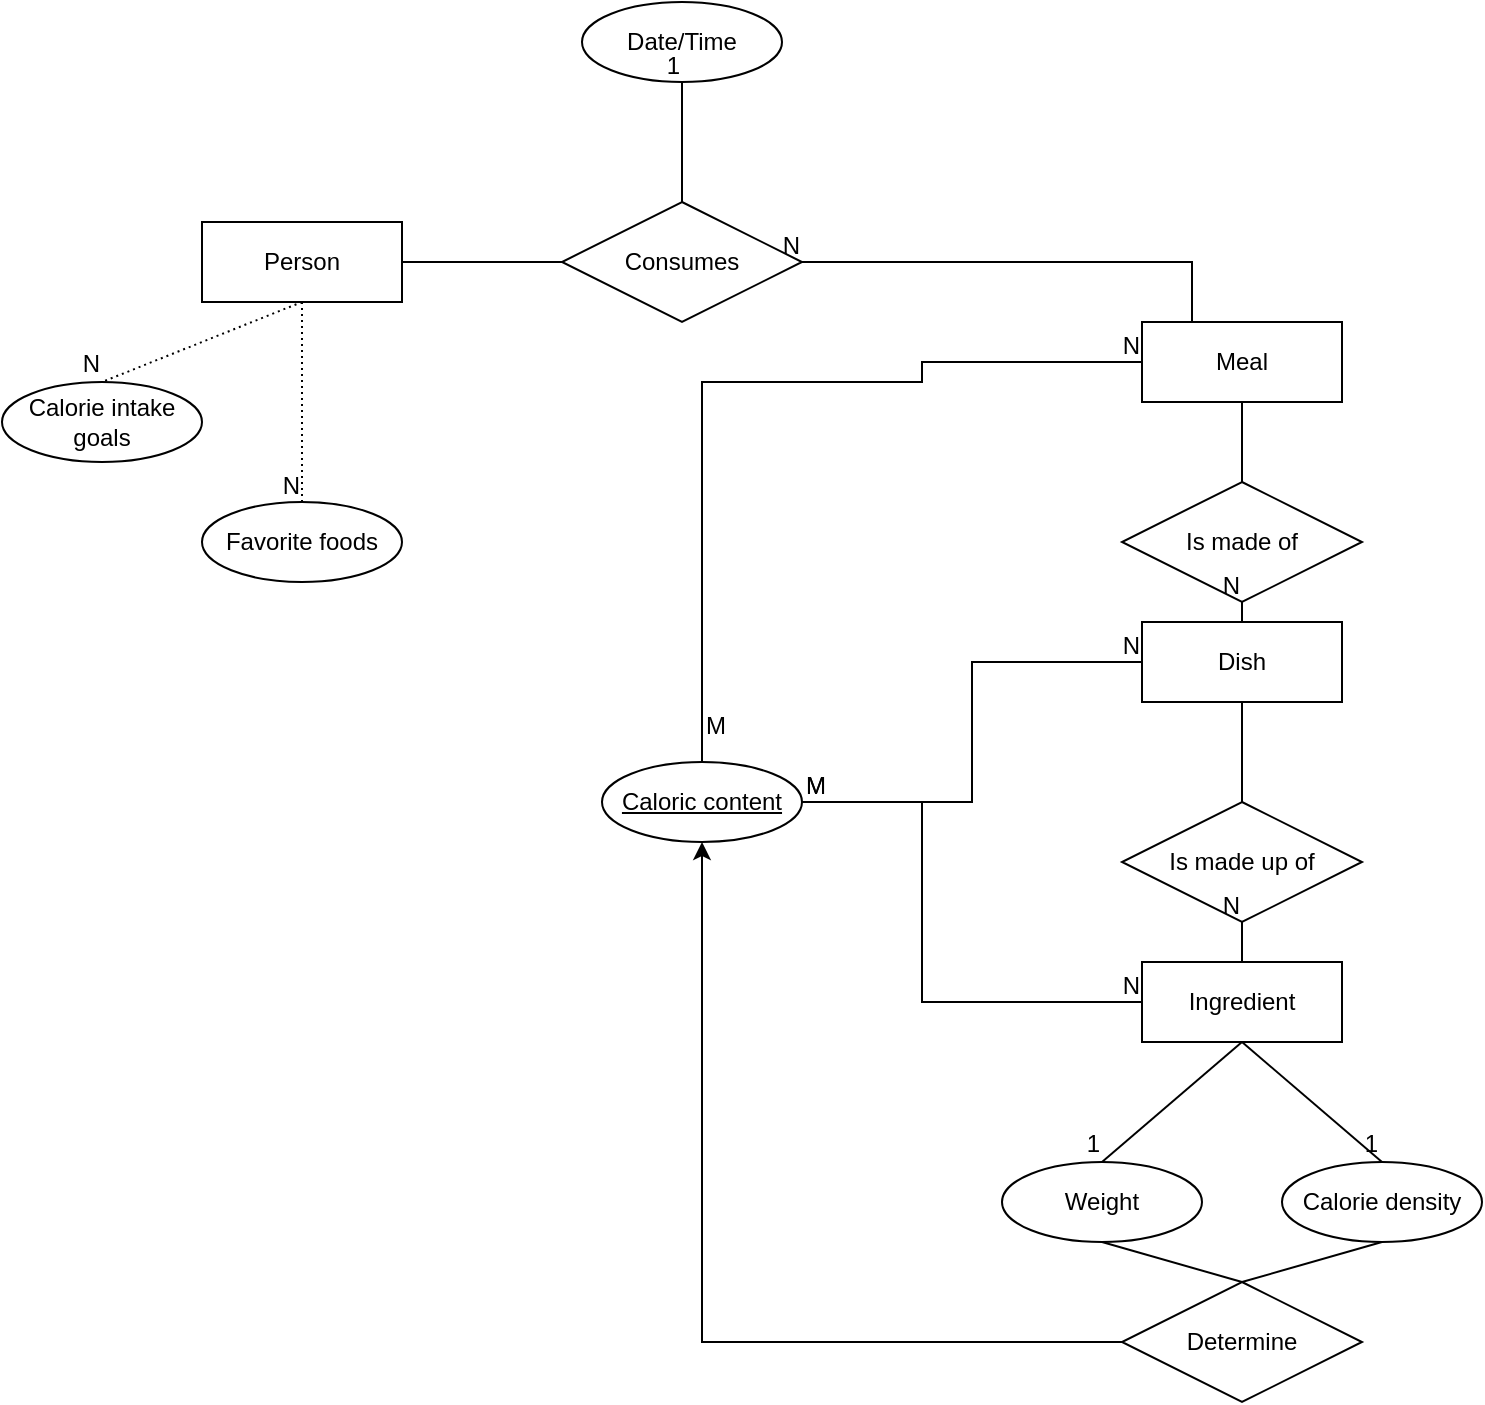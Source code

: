 <mxfile version="24.3.0" type="device">
  <diagram name="Page-1" id="g6dS3q9Hj-z7d2nMNrN1">
    <mxGraphModel dx="2537" dy="900" grid="1" gridSize="10" guides="1" tooltips="1" connect="1" arrows="1" fold="1" page="1" pageScale="1" pageWidth="850" pageHeight="1100" math="0" shadow="0">
      <root>
        <mxCell id="0" />
        <mxCell id="1" parent="0" />
        <mxCell id="VQB_SgRrG4Z1jtRtXzJK-1" value="&lt;div&gt;Dish&lt;/div&gt;" style="whiteSpace=wrap;html=1;align=center;" vertex="1" parent="1">
          <mxGeometry x="-270" y="320" width="100" height="40" as="geometry" />
        </mxCell>
        <mxCell id="VQB_SgRrG4Z1jtRtXzJK-4" value="Meal" style="whiteSpace=wrap;html=1;align=center;" vertex="1" parent="1">
          <mxGeometry x="-270" y="170" width="100" height="40" as="geometry" />
        </mxCell>
        <mxCell id="VQB_SgRrG4Z1jtRtXzJK-12" value="&lt;div&gt;Ingredient&lt;/div&gt;" style="whiteSpace=wrap;html=1;align=center;" vertex="1" parent="1">
          <mxGeometry x="-270" y="490" width="100" height="40" as="geometry" />
        </mxCell>
        <mxCell id="VQB_SgRrG4Z1jtRtXzJK-19" value="&lt;div&gt;Caloric content&lt;/div&gt;" style="ellipse;whiteSpace=wrap;html=1;align=center;fontStyle=4;" vertex="1" parent="1">
          <mxGeometry x="-540" y="390" width="100" height="40" as="geometry" />
        </mxCell>
        <mxCell id="VQB_SgRrG4Z1jtRtXzJK-20" value="" style="endArrow=none;html=1;rounded=0;exitX=1;exitY=0.5;exitDx=0;exitDy=0;entryX=0;entryY=0.5;entryDx=0;entryDy=0;edgeStyle=orthogonalEdgeStyle;" edge="1" parent="1" source="VQB_SgRrG4Z1jtRtXzJK-19" target="VQB_SgRrG4Z1jtRtXzJK-12">
          <mxGeometry relative="1" as="geometry">
            <mxPoint x="-440" y="360" as="sourcePoint" />
            <mxPoint x="380.4" y="180" as="targetPoint" />
            <Array as="points">
              <mxPoint x="-380" y="410" />
              <mxPoint x="-380" y="510" />
            </Array>
          </mxGeometry>
        </mxCell>
        <mxCell id="VQB_SgRrG4Z1jtRtXzJK-21" value="M" style="resizable=0;html=1;whiteSpace=wrap;align=left;verticalAlign=bottom;" connectable="0" vertex="1" parent="VQB_SgRrG4Z1jtRtXzJK-20">
          <mxGeometry x="-1" relative="1" as="geometry" />
        </mxCell>
        <mxCell id="VQB_SgRrG4Z1jtRtXzJK-22" value="N" style="resizable=0;html=1;whiteSpace=wrap;align=right;verticalAlign=bottom;" connectable="0" vertex="1" parent="VQB_SgRrG4Z1jtRtXzJK-20">
          <mxGeometry x="1" relative="1" as="geometry" />
        </mxCell>
        <mxCell id="VQB_SgRrG4Z1jtRtXzJK-23" value="" style="endArrow=none;html=1;rounded=0;entryX=0;entryY=0.5;entryDx=0;entryDy=0;exitX=1;exitY=0.5;exitDx=0;exitDy=0;edgeStyle=orthogonalEdgeStyle;" edge="1" parent="1" source="VQB_SgRrG4Z1jtRtXzJK-19" target="VQB_SgRrG4Z1jtRtXzJK-1">
          <mxGeometry relative="1" as="geometry">
            <mxPoint x="-440" y="360" as="sourcePoint" />
            <mxPoint x="370.4" y="70" as="targetPoint" />
          </mxGeometry>
        </mxCell>
        <mxCell id="VQB_SgRrG4Z1jtRtXzJK-24" value="M" style="resizable=0;html=1;whiteSpace=wrap;align=left;verticalAlign=bottom;" connectable="0" vertex="1" parent="VQB_SgRrG4Z1jtRtXzJK-23">
          <mxGeometry x="-1" relative="1" as="geometry" />
        </mxCell>
        <mxCell id="VQB_SgRrG4Z1jtRtXzJK-25" value="N" style="resizable=0;html=1;whiteSpace=wrap;align=right;verticalAlign=bottom;" connectable="0" vertex="1" parent="VQB_SgRrG4Z1jtRtXzJK-23">
          <mxGeometry x="1" relative="1" as="geometry" />
        </mxCell>
        <mxCell id="VQB_SgRrG4Z1jtRtXzJK-26" value="" style="endArrow=none;html=1;rounded=0;entryX=0;entryY=0.5;entryDx=0;entryDy=0;exitX=0.5;exitY=0;exitDx=0;exitDy=0;edgeStyle=orthogonalEdgeStyle;" edge="1" parent="1" source="VQB_SgRrG4Z1jtRtXzJK-19" target="VQB_SgRrG4Z1jtRtXzJK-4">
          <mxGeometry relative="1" as="geometry">
            <mxPoint x="120" y="320" as="sourcePoint" />
            <mxPoint x="-49.6" y="240" as="targetPoint" />
            <Array as="points">
              <mxPoint x="-490" y="200" />
              <mxPoint x="-380" y="200" />
            </Array>
          </mxGeometry>
        </mxCell>
        <mxCell id="VQB_SgRrG4Z1jtRtXzJK-27" value="M" style="resizable=0;html=1;whiteSpace=wrap;align=left;verticalAlign=bottom;" connectable="0" vertex="1" parent="VQB_SgRrG4Z1jtRtXzJK-26">
          <mxGeometry x="-1" relative="1" as="geometry">
            <mxPoint y="-10" as="offset" />
          </mxGeometry>
        </mxCell>
        <mxCell id="VQB_SgRrG4Z1jtRtXzJK-28" value="N" style="resizable=0;html=1;whiteSpace=wrap;align=right;verticalAlign=bottom;" connectable="0" vertex="1" parent="VQB_SgRrG4Z1jtRtXzJK-26">
          <mxGeometry x="1" relative="1" as="geometry" />
        </mxCell>
        <mxCell id="VQB_SgRrG4Z1jtRtXzJK-33" value="Calorie density" style="ellipse;whiteSpace=wrap;html=1;align=center;" vertex="1" parent="1">
          <mxGeometry x="-200" y="590" width="100" height="40" as="geometry" />
        </mxCell>
        <mxCell id="VQB_SgRrG4Z1jtRtXzJK-34" value="Weight" style="ellipse;whiteSpace=wrap;html=1;align=center;" vertex="1" parent="1">
          <mxGeometry x="-340" y="590" width="100" height="40" as="geometry" />
        </mxCell>
        <mxCell id="VQB_SgRrG4Z1jtRtXzJK-35" style="edgeStyle=orthogonalEdgeStyle;rounded=0;orthogonalLoop=1;jettySize=auto;html=1;exitX=0.5;exitY=1;exitDx=0;exitDy=0;" edge="1" parent="1" source="VQB_SgRrG4Z1jtRtXzJK-12" target="VQB_SgRrG4Z1jtRtXzJK-12">
          <mxGeometry relative="1" as="geometry" />
        </mxCell>
        <mxCell id="VQB_SgRrG4Z1jtRtXzJK-36" value="Person" style="whiteSpace=wrap;html=1;align=center;" vertex="1" parent="1">
          <mxGeometry x="-740" y="120" width="100" height="40" as="geometry" />
        </mxCell>
        <mxCell id="VQB_SgRrG4Z1jtRtXzJK-41" value="Consumes" style="shape=rhombus;perimeter=rhombusPerimeter;whiteSpace=wrap;html=1;align=center;" vertex="1" parent="1">
          <mxGeometry x="-560" y="110" width="120" height="60" as="geometry" />
        </mxCell>
        <mxCell id="VQB_SgRrG4Z1jtRtXzJK-46" value="" style="endArrow=none;html=1;rounded=0;exitX=0.25;exitY=0;exitDx=0;exitDy=0;edgeStyle=orthogonalEdgeStyle;entryX=1;entryY=0.5;entryDx=0;entryDy=0;" edge="1" parent="1" source="VQB_SgRrG4Z1jtRtXzJK-4" target="VQB_SgRrG4Z1jtRtXzJK-41">
          <mxGeometry relative="1" as="geometry">
            <mxPoint x="380" y="170" as="sourcePoint" />
            <mxPoint x="-190" y="120" as="targetPoint" />
            <Array as="points">
              <mxPoint x="-245" y="140" />
            </Array>
          </mxGeometry>
        </mxCell>
        <mxCell id="VQB_SgRrG4Z1jtRtXzJK-47" value="N" style="resizable=0;html=1;whiteSpace=wrap;align=right;verticalAlign=bottom;" connectable="0" vertex="1" parent="VQB_SgRrG4Z1jtRtXzJK-46">
          <mxGeometry x="1" relative="1" as="geometry" />
        </mxCell>
        <mxCell id="VQB_SgRrG4Z1jtRtXzJK-49" value="" style="endArrow=none;html=1;rounded=0;exitX=1;exitY=0.5;exitDx=0;exitDy=0;entryX=0;entryY=0.5;entryDx=0;entryDy=0;" edge="1" parent="1" source="VQB_SgRrG4Z1jtRtXzJK-36" target="VQB_SgRrG4Z1jtRtXzJK-41">
          <mxGeometry relative="1" as="geometry">
            <mxPoint x="-260" y="-100" as="sourcePoint" />
            <mxPoint x="-100" y="-100" as="targetPoint" />
          </mxGeometry>
        </mxCell>
        <mxCell id="VQB_SgRrG4Z1jtRtXzJK-50" value="&lt;div&gt;Is made of&lt;/div&gt;" style="shape=rhombus;perimeter=rhombusPerimeter;whiteSpace=wrap;html=1;align=center;" vertex="1" parent="1">
          <mxGeometry x="-280" y="250" width="120" height="60" as="geometry" />
        </mxCell>
        <mxCell id="VQB_SgRrG4Z1jtRtXzJK-51" value="Is made up of" style="shape=rhombus;perimeter=rhombusPerimeter;whiteSpace=wrap;html=1;align=center;" vertex="1" parent="1">
          <mxGeometry x="-280" y="410" width="120" height="60" as="geometry" />
        </mxCell>
        <mxCell id="VQB_SgRrG4Z1jtRtXzJK-53" value="" style="endArrow=none;html=1;rounded=0;exitX=0.5;exitY=1;exitDx=0;exitDy=0;entryX=0.5;entryY=0;entryDx=0;entryDy=0;" edge="1" parent="1" source="VQB_SgRrG4Z1jtRtXzJK-4" target="VQB_SgRrG4Z1jtRtXzJK-50">
          <mxGeometry relative="1" as="geometry">
            <mxPoint x="100" y="220" as="sourcePoint" />
            <mxPoint x="260" y="220" as="targetPoint" />
          </mxGeometry>
        </mxCell>
        <mxCell id="VQB_SgRrG4Z1jtRtXzJK-54" value="" style="endArrow=none;html=1;rounded=0;exitX=0.5;exitY=1;exitDx=0;exitDy=0;entryX=0.5;entryY=0;entryDx=0;entryDy=0;" edge="1" parent="1" source="VQB_SgRrG4Z1jtRtXzJK-1" target="VQB_SgRrG4Z1jtRtXzJK-51">
          <mxGeometry relative="1" as="geometry">
            <mxPoint x="100" y="170" as="sourcePoint" />
            <mxPoint x="260" y="170" as="targetPoint" />
          </mxGeometry>
        </mxCell>
        <mxCell id="VQB_SgRrG4Z1jtRtXzJK-55" value="" style="endArrow=none;html=1;rounded=0;exitX=0.5;exitY=0;exitDx=0;exitDy=0;entryX=0.5;entryY=1;entryDx=0;entryDy=0;" edge="1" parent="1" source="VQB_SgRrG4Z1jtRtXzJK-12" target="VQB_SgRrG4Z1jtRtXzJK-51">
          <mxGeometry relative="1" as="geometry">
            <mxPoint x="100" y="170" as="sourcePoint" />
            <mxPoint x="350" y="-30" as="targetPoint" />
          </mxGeometry>
        </mxCell>
        <mxCell id="VQB_SgRrG4Z1jtRtXzJK-56" value="N" style="resizable=0;html=1;whiteSpace=wrap;align=right;verticalAlign=bottom;" connectable="0" vertex="1" parent="VQB_SgRrG4Z1jtRtXzJK-55">
          <mxGeometry x="1" relative="1" as="geometry" />
        </mxCell>
        <mxCell id="VQB_SgRrG4Z1jtRtXzJK-57" value="" style="endArrow=none;html=1;rounded=0;exitX=0.5;exitY=0;exitDx=0;exitDy=0;entryX=0.5;entryY=1;entryDx=0;entryDy=0;" edge="1" parent="1" source="VQB_SgRrG4Z1jtRtXzJK-1" target="VQB_SgRrG4Z1jtRtXzJK-50">
          <mxGeometry relative="1" as="geometry">
            <mxPoint x="-20" y="140" as="sourcePoint" />
            <mxPoint x="50" as="targetPoint" />
          </mxGeometry>
        </mxCell>
        <mxCell id="VQB_SgRrG4Z1jtRtXzJK-58" value="N" style="resizable=0;html=1;whiteSpace=wrap;align=right;verticalAlign=bottom;" connectable="0" vertex="1" parent="VQB_SgRrG4Z1jtRtXzJK-57">
          <mxGeometry x="1" relative="1" as="geometry" />
        </mxCell>
        <mxCell id="VQB_SgRrG4Z1jtRtXzJK-72" style="edgeStyle=orthogonalEdgeStyle;rounded=0;orthogonalLoop=1;jettySize=auto;html=1;exitX=0;exitY=0.5;exitDx=0;exitDy=0;entryX=0.5;entryY=1;entryDx=0;entryDy=0;" edge="1" parent="1" source="VQB_SgRrG4Z1jtRtXzJK-65" target="VQB_SgRrG4Z1jtRtXzJK-19">
          <mxGeometry relative="1" as="geometry">
            <mxPoint x="-490" y="430" as="targetPoint" />
          </mxGeometry>
        </mxCell>
        <mxCell id="VQB_SgRrG4Z1jtRtXzJK-65" value="Determine" style="shape=rhombus;perimeter=rhombusPerimeter;whiteSpace=wrap;html=1;align=center;" vertex="1" parent="1">
          <mxGeometry x="-280" y="650" width="120" height="60" as="geometry" />
        </mxCell>
        <mxCell id="VQB_SgRrG4Z1jtRtXzJK-66" value="" style="endArrow=none;html=1;rounded=0;exitX=0.5;exitY=1;exitDx=0;exitDy=0;entryX=0.5;entryY=0;entryDx=0;entryDy=0;" edge="1" parent="1" source="VQB_SgRrG4Z1jtRtXzJK-12" target="VQB_SgRrG4Z1jtRtXzJK-34">
          <mxGeometry relative="1" as="geometry">
            <mxPoint x="-110" y="595" as="sourcePoint" />
            <mxPoint x="-80" y="590" as="targetPoint" />
          </mxGeometry>
        </mxCell>
        <mxCell id="VQB_SgRrG4Z1jtRtXzJK-67" value="1" style="resizable=0;html=1;whiteSpace=wrap;align=right;verticalAlign=bottom;" connectable="0" vertex="1" parent="VQB_SgRrG4Z1jtRtXzJK-66">
          <mxGeometry x="1" relative="1" as="geometry" />
        </mxCell>
        <mxCell id="VQB_SgRrG4Z1jtRtXzJK-68" value="" style="endArrow=none;html=1;rounded=0;entryX=0.5;entryY=0;entryDx=0;entryDy=0;exitX=0.5;exitY=1;exitDx=0;exitDy=0;" edge="1" parent="1" source="VQB_SgRrG4Z1jtRtXzJK-12">
          <mxGeometry relative="1" as="geometry">
            <mxPoint x="-50" y="595" as="sourcePoint" />
            <mxPoint x="-150" y="590" as="targetPoint" />
          </mxGeometry>
        </mxCell>
        <mxCell id="VQB_SgRrG4Z1jtRtXzJK-69" value="1" style="resizable=0;html=1;whiteSpace=wrap;align=right;verticalAlign=bottom;" connectable="0" vertex="1" parent="VQB_SgRrG4Z1jtRtXzJK-68">
          <mxGeometry x="1" relative="1" as="geometry" />
        </mxCell>
        <mxCell id="VQB_SgRrG4Z1jtRtXzJK-70" value="" style="endArrow=none;html=1;rounded=0;exitX=0.5;exitY=1;exitDx=0;exitDy=0;entryX=0.5;entryY=0;entryDx=0;entryDy=0;" edge="1" parent="1" source="VQB_SgRrG4Z1jtRtXzJK-34" target="VQB_SgRrG4Z1jtRtXzJK-65">
          <mxGeometry relative="1" as="geometry">
            <mxPoint x="-280" y="740" as="sourcePoint" />
            <mxPoint x="-120" y="740" as="targetPoint" />
          </mxGeometry>
        </mxCell>
        <mxCell id="VQB_SgRrG4Z1jtRtXzJK-71" value="" style="endArrow=none;html=1;rounded=0;entryX=0.5;entryY=0;entryDx=0;entryDy=0;exitX=0.5;exitY=1;exitDx=0;exitDy=0;" edge="1" parent="1" target="VQB_SgRrG4Z1jtRtXzJK-65">
          <mxGeometry relative="1" as="geometry">
            <mxPoint x="-150" y="630" as="sourcePoint" />
            <mxPoint x="290" y="739" as="targetPoint" />
          </mxGeometry>
        </mxCell>
        <mxCell id="VQB_SgRrG4Z1jtRtXzJK-83" value="&lt;div&gt;Date/Time&lt;/div&gt;" style="ellipse;whiteSpace=wrap;html=1;align=center;" vertex="1" parent="1">
          <mxGeometry x="-550" y="10" width="100" height="40" as="geometry" />
        </mxCell>
        <mxCell id="VQB_SgRrG4Z1jtRtXzJK-99" value="Favorite foods" style="ellipse;whiteSpace=wrap;html=1;align=center;" vertex="1" parent="1">
          <mxGeometry x="-740" y="260" width="100" height="40" as="geometry" />
        </mxCell>
        <mxCell id="VQB_SgRrG4Z1jtRtXzJK-100" value="Calorie intake goals" style="ellipse;whiteSpace=wrap;html=1;align=center;" vertex="1" parent="1">
          <mxGeometry x="-840" y="200" width="100" height="40" as="geometry" />
        </mxCell>
        <mxCell id="VQB_SgRrG4Z1jtRtXzJK-101" value="" style="endArrow=none;html=1;rounded=0;dashed=1;dashPattern=1 2;exitX=0.5;exitY=1;exitDx=0;exitDy=0;entryX=0.5;entryY=0;entryDx=0;entryDy=0;" edge="1" parent="1" source="VQB_SgRrG4Z1jtRtXzJK-36" target="VQB_SgRrG4Z1jtRtXzJK-100">
          <mxGeometry relative="1" as="geometry">
            <mxPoint x="-569.96" y="250" as="sourcePoint" />
            <mxPoint x="-409.96" y="250" as="targetPoint" />
          </mxGeometry>
        </mxCell>
        <mxCell id="VQB_SgRrG4Z1jtRtXzJK-102" value="N" style="resizable=0;html=1;whiteSpace=wrap;align=right;verticalAlign=bottom;" connectable="0" vertex="1" parent="VQB_SgRrG4Z1jtRtXzJK-101">
          <mxGeometry x="1" relative="1" as="geometry" />
        </mxCell>
        <mxCell id="VQB_SgRrG4Z1jtRtXzJK-103" value="" style="endArrow=none;html=1;rounded=0;dashed=1;dashPattern=1 2;exitX=0.5;exitY=1;exitDx=0;exitDy=0;entryX=0.5;entryY=0;entryDx=0;entryDy=0;" edge="1" parent="1" source="VQB_SgRrG4Z1jtRtXzJK-36" target="VQB_SgRrG4Z1jtRtXzJK-99">
          <mxGeometry relative="1" as="geometry">
            <mxPoint x="-260" y="280" as="sourcePoint" />
            <mxPoint x="-100" y="280" as="targetPoint" />
          </mxGeometry>
        </mxCell>
        <mxCell id="VQB_SgRrG4Z1jtRtXzJK-104" value="N" style="resizable=0;html=1;whiteSpace=wrap;align=right;verticalAlign=bottom;" connectable="0" vertex="1" parent="VQB_SgRrG4Z1jtRtXzJK-103">
          <mxGeometry x="1" relative="1" as="geometry" />
        </mxCell>
        <mxCell id="VQB_SgRrG4Z1jtRtXzJK-108" value="" style="endArrow=none;html=1;rounded=0;exitX=0.5;exitY=0;exitDx=0;exitDy=0;entryX=0.5;entryY=1;entryDx=0;entryDy=0;" edge="1" parent="1" source="VQB_SgRrG4Z1jtRtXzJK-41" target="VQB_SgRrG4Z1jtRtXzJK-83">
          <mxGeometry relative="1" as="geometry">
            <mxPoint x="-440" y="330" as="sourcePoint" />
            <mxPoint x="-280" y="330" as="targetPoint" />
          </mxGeometry>
        </mxCell>
        <mxCell id="VQB_SgRrG4Z1jtRtXzJK-109" value="1" style="resizable=0;html=1;whiteSpace=wrap;align=right;verticalAlign=bottom;" connectable="0" vertex="1" parent="VQB_SgRrG4Z1jtRtXzJK-108">
          <mxGeometry x="1" relative="1" as="geometry" />
        </mxCell>
      </root>
    </mxGraphModel>
  </diagram>
</mxfile>

